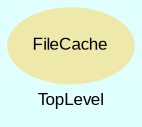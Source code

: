 digraph TopLevel {
    compound = true
    bgcolor = lightcyan1
    fontname = Arial
    fontsize = 8
    label = "TopLevel"
    node [
        fontname = Arial,
        fontsize = 8,
        color = black
    ]

    FileCache [
        fontcolor = black,
        URL = "classes/FileCache.html",
        shape = ellipse,
        color = palegoldenrod,
        style = filled,
        label = "FileCache"
    ]

}

